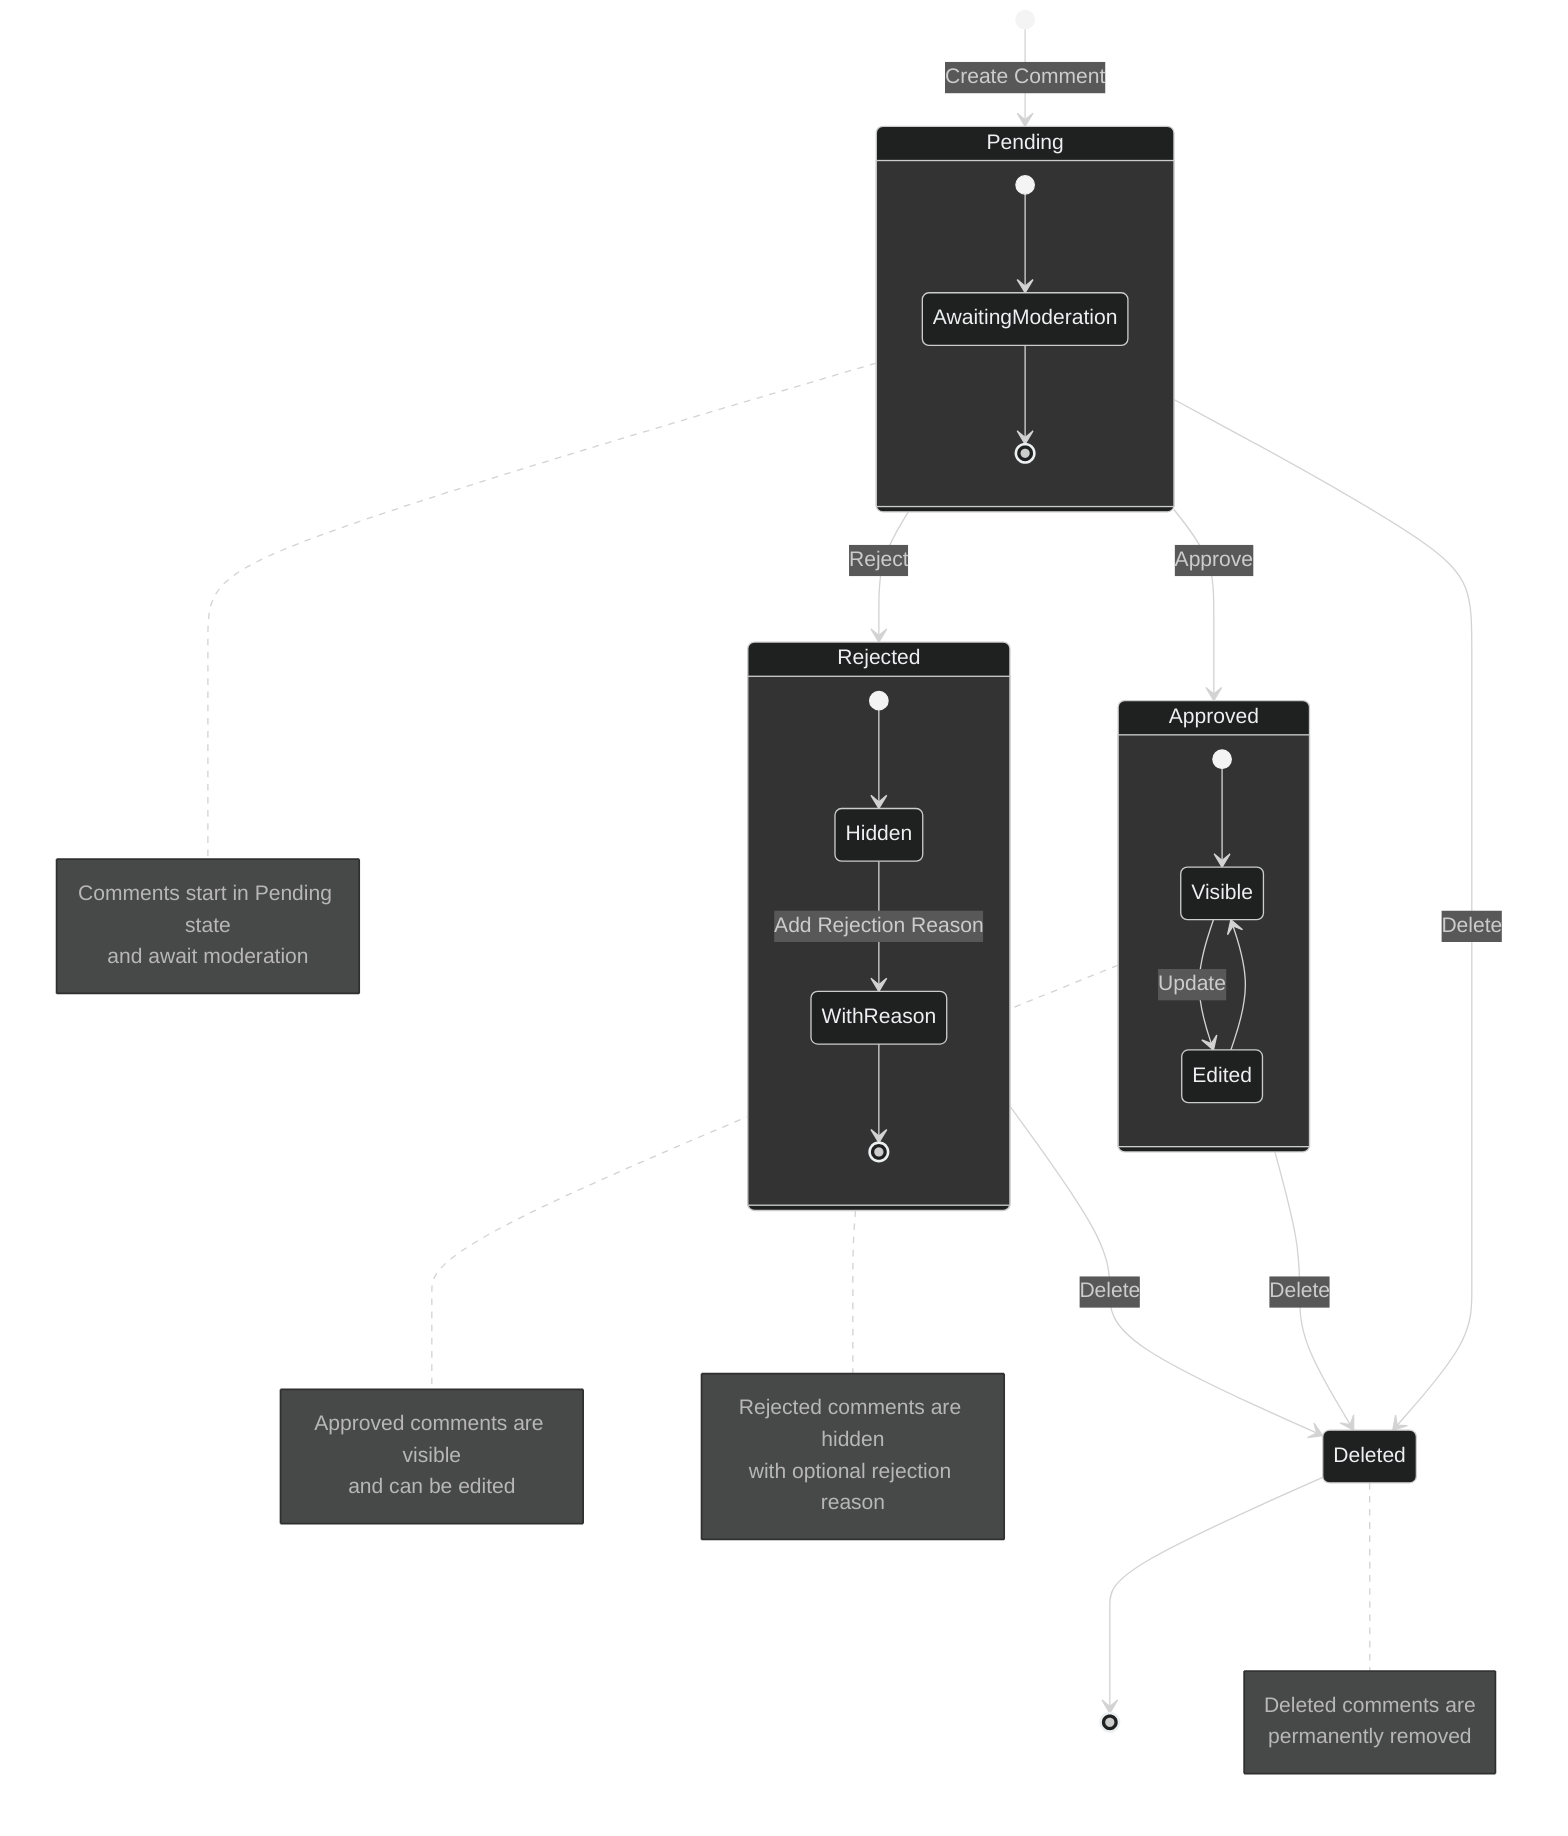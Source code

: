 %%{init: {'theme': 'dark', 'themeVariables': { 'primaryColor': '#2c3e50', 'primaryTextColor': '#ecf0f1', 'primaryBorderColor': '#7f8c8d', 'lineColor': '#ecf0f1', 'secondaryColor': '#34495e', 'tertiaryColor': '#282c34' }}}%%
stateDiagram-v2
    [*] --> Pending: Create Comment

    Pending --> Approved: Approve
    Pending --> Rejected: Reject
    Pending --> Deleted: Delete

    Approved --> Deleted: Delete
    Rejected --> Deleted: Delete

    Deleted --> [*]

    state Pending {
        [*] --> AwaitingModeration
        AwaitingModeration --> [*]
    }

    state Approved {
        [*] --> Visible
        Visible --> Edited: Update
        Edited --> Visible
    }

    state Rejected {
        [*] --> Hidden
        Hidden --> WithReason: Add Rejection Reason
        WithReason --> [*]
    }

    note right of Pending: Comments start in Pending state<br>and await moderation
    note right of Approved: Approved comments are visible<br>and can be edited
    note right of Rejected: Rejected comments are hidden<br>with optional rejection reason
    note right of Deleted: Deleted comments are<br>permanently removed